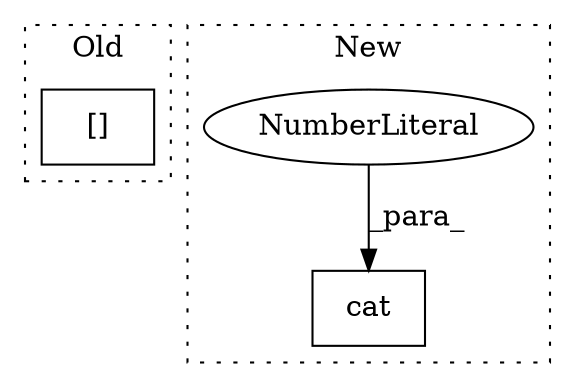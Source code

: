 digraph G {
subgraph cluster0 {
1 [label="[]" a="2" s="2413,2429" l="15,1" shape="box"];
label = "Old";
style="dotted";
}
subgraph cluster1 {
2 [label="cat" a="32" s="2781,2902" l="15,1" shape="box"];
3 [label="NumberLiteral" a="34" s="2901" l="1" shape="ellipse"];
label = "New";
style="dotted";
}
3 -> 2 [label="_para_"];
}